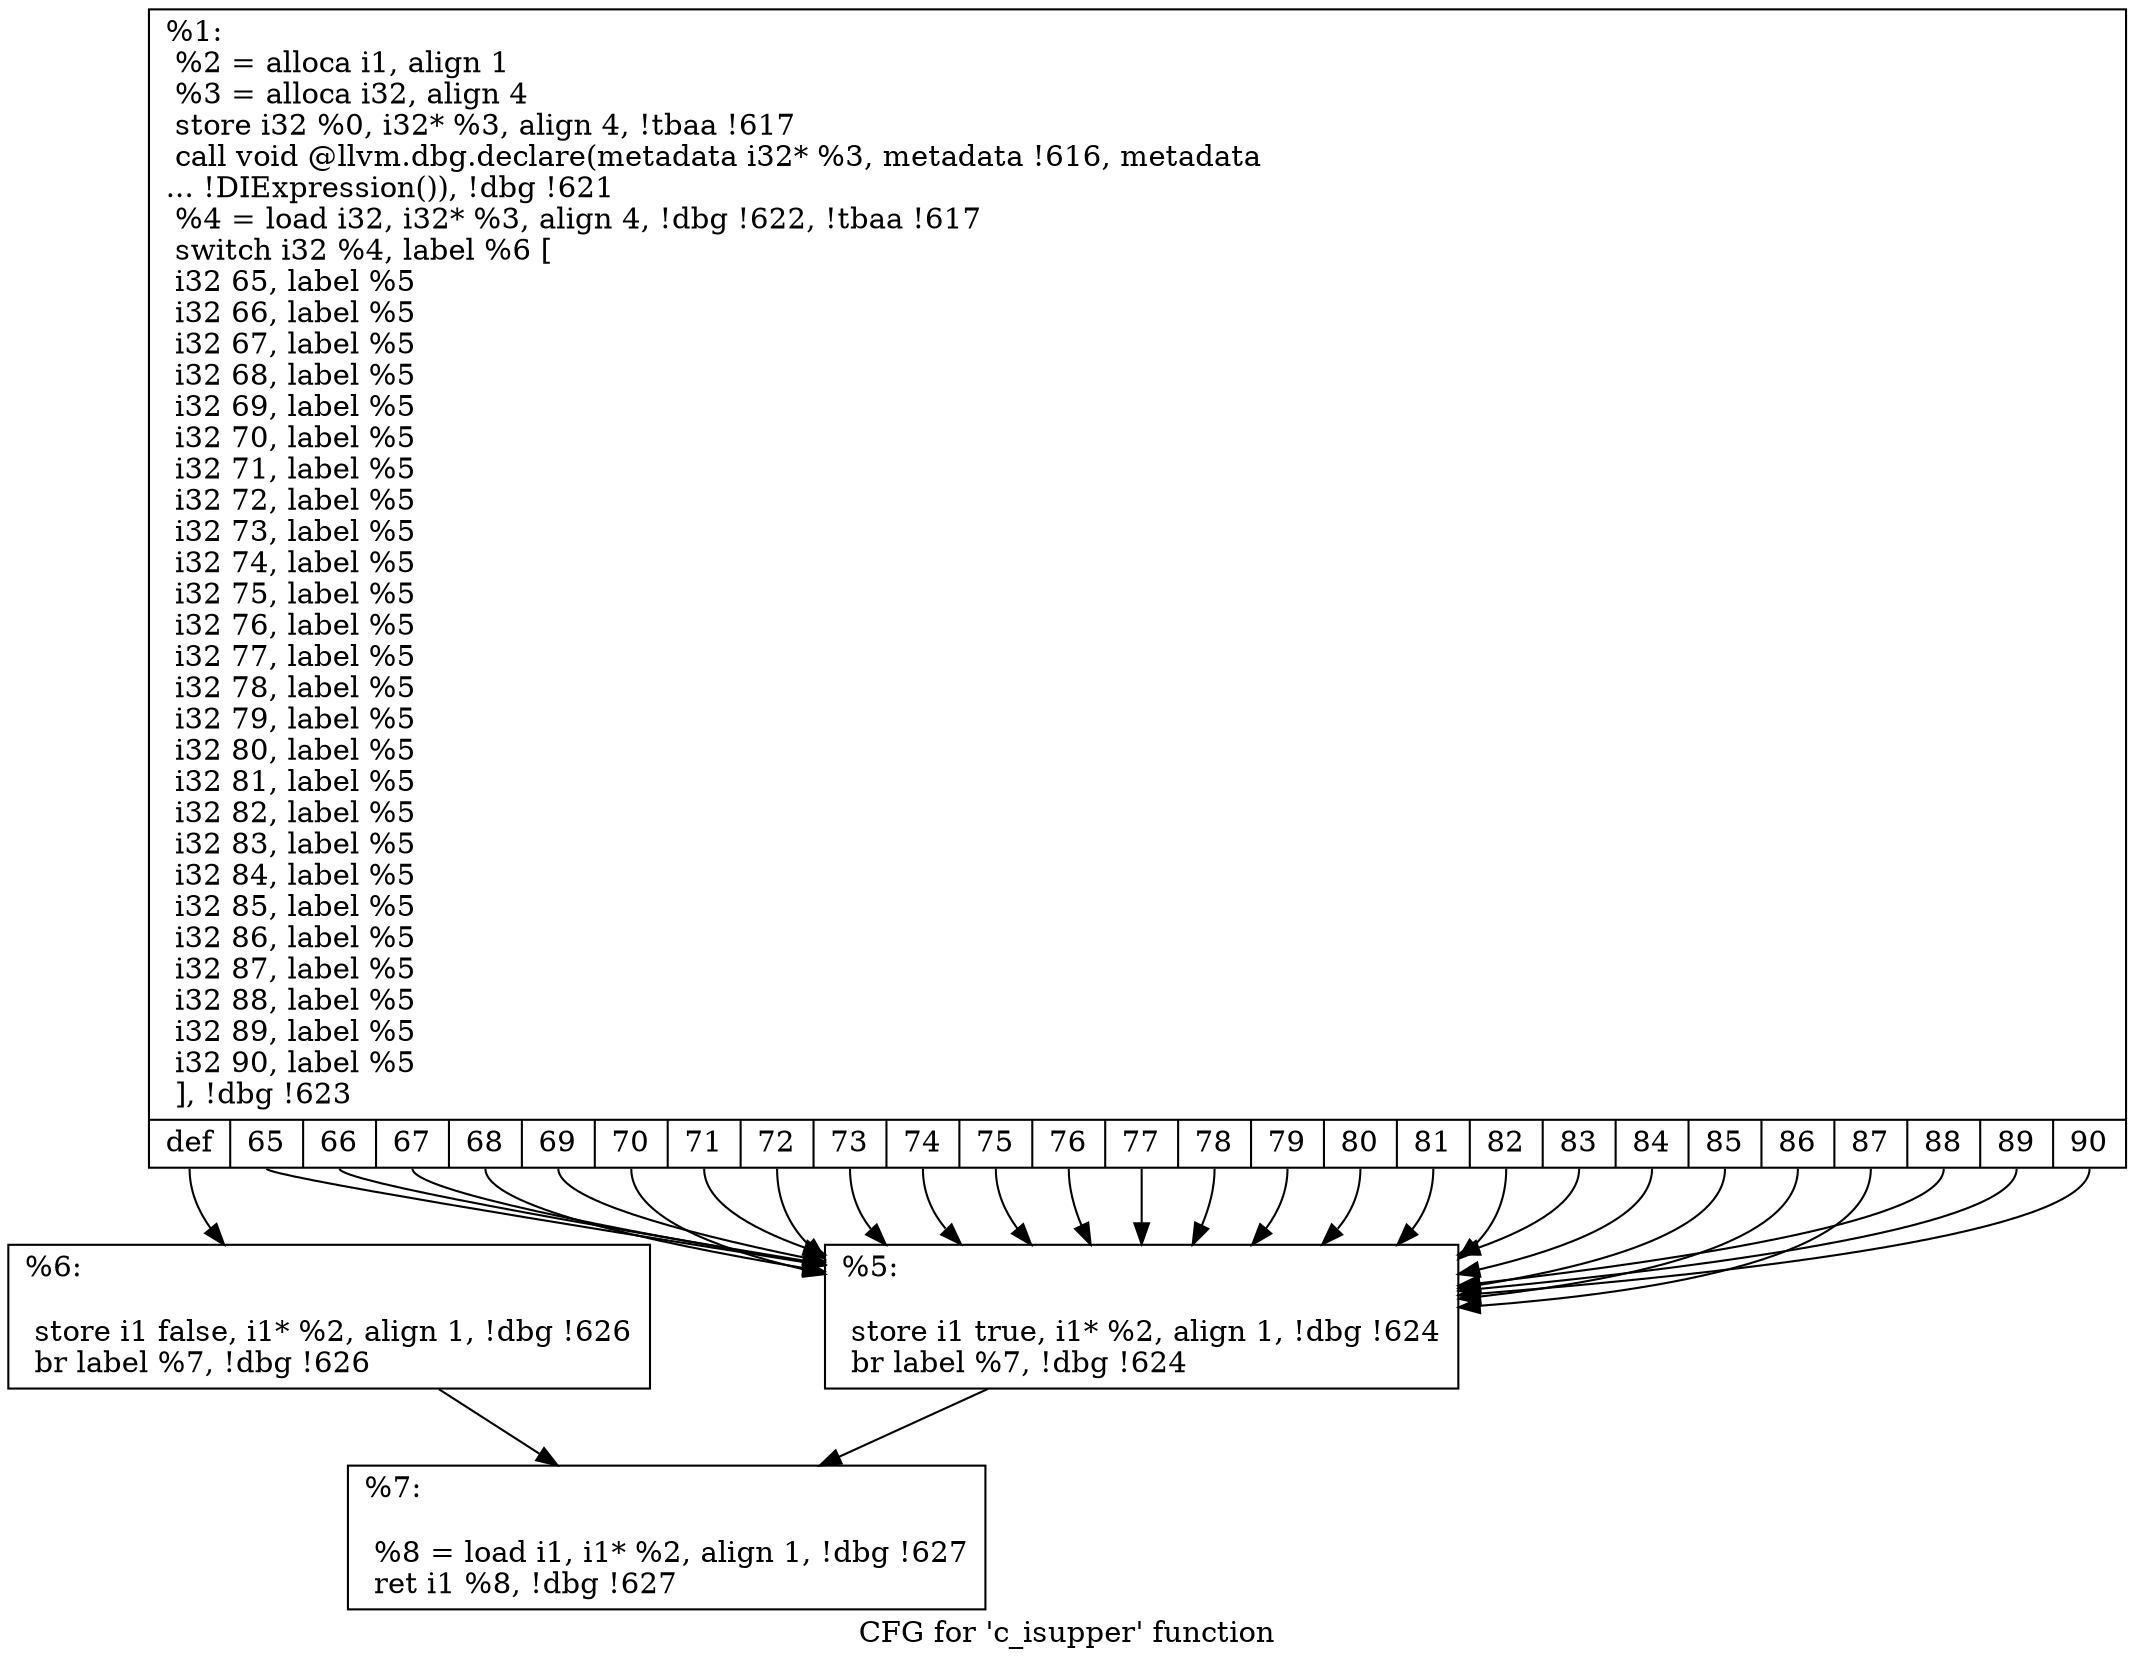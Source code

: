 digraph "CFG for 'c_isupper' function" {
	label="CFG for 'c_isupper' function";

	Node0x13b6230 [shape=record,label="{%1:\l  %2 = alloca i1, align 1\l  %3 = alloca i32, align 4\l  store i32 %0, i32* %3, align 4, !tbaa !617\l  call void @llvm.dbg.declare(metadata i32* %3, metadata !616, metadata\l... !DIExpression()), !dbg !621\l  %4 = load i32, i32* %3, align 4, !dbg !622, !tbaa !617\l  switch i32 %4, label %6 [\l    i32 65, label %5\l    i32 66, label %5\l    i32 67, label %5\l    i32 68, label %5\l    i32 69, label %5\l    i32 70, label %5\l    i32 71, label %5\l    i32 72, label %5\l    i32 73, label %5\l    i32 74, label %5\l    i32 75, label %5\l    i32 76, label %5\l    i32 77, label %5\l    i32 78, label %5\l    i32 79, label %5\l    i32 80, label %5\l    i32 81, label %5\l    i32 82, label %5\l    i32 83, label %5\l    i32 84, label %5\l    i32 85, label %5\l    i32 86, label %5\l    i32 87, label %5\l    i32 88, label %5\l    i32 89, label %5\l    i32 90, label %5\l  ], !dbg !623\l|{<s0>def|<s1>65|<s2>66|<s3>67|<s4>68|<s5>69|<s6>70|<s7>71|<s8>72|<s9>73|<s10>74|<s11>75|<s12>76|<s13>77|<s14>78|<s15>79|<s16>80|<s17>81|<s18>82|<s19>83|<s20>84|<s21>85|<s22>86|<s23>87|<s24>88|<s25>89|<s26>90}}"];
	Node0x13b6230:s0 -> Node0x13b6300;
	Node0x13b6230:s1 -> Node0x13b62b0;
	Node0x13b6230:s2 -> Node0x13b62b0;
	Node0x13b6230:s3 -> Node0x13b62b0;
	Node0x13b6230:s4 -> Node0x13b62b0;
	Node0x13b6230:s5 -> Node0x13b62b0;
	Node0x13b6230:s6 -> Node0x13b62b0;
	Node0x13b6230:s7 -> Node0x13b62b0;
	Node0x13b6230:s8 -> Node0x13b62b0;
	Node0x13b6230:s9 -> Node0x13b62b0;
	Node0x13b6230:s10 -> Node0x13b62b0;
	Node0x13b6230:s11 -> Node0x13b62b0;
	Node0x13b6230:s12 -> Node0x13b62b0;
	Node0x13b6230:s13 -> Node0x13b62b0;
	Node0x13b6230:s14 -> Node0x13b62b0;
	Node0x13b6230:s15 -> Node0x13b62b0;
	Node0x13b6230:s16 -> Node0x13b62b0;
	Node0x13b6230:s17 -> Node0x13b62b0;
	Node0x13b6230:s18 -> Node0x13b62b0;
	Node0x13b6230:s19 -> Node0x13b62b0;
	Node0x13b6230:s20 -> Node0x13b62b0;
	Node0x13b6230:s21 -> Node0x13b62b0;
	Node0x13b6230:s22 -> Node0x13b62b0;
	Node0x13b6230:s23 -> Node0x13b62b0;
	Node0x13b6230:s24 -> Node0x13b62b0;
	Node0x13b6230:s25 -> Node0x13b62b0;
	Node0x13b6230:s26 -> Node0x13b62b0;
	Node0x13b62b0 [shape=record,label="{%5:\l\l  store i1 true, i1* %2, align 1, !dbg !624\l  br label %7, !dbg !624\l}"];
	Node0x13b62b0 -> Node0x13b6350;
	Node0x13b6300 [shape=record,label="{%6:\l\l  store i1 false, i1* %2, align 1, !dbg !626\l  br label %7, !dbg !626\l}"];
	Node0x13b6300 -> Node0x13b6350;
	Node0x13b6350 [shape=record,label="{%7:\l\l  %8 = load i1, i1* %2, align 1, !dbg !627\l  ret i1 %8, !dbg !627\l}"];
}
